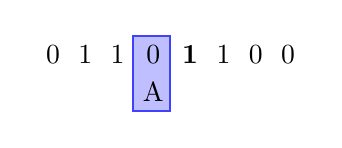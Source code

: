 \begin{tikzpicture}
    \matrix (m) at (0,0) [matrix of nodes] {
        0 & 1 & 1 & 0 & \textbf{1} & 1 & 0 & 0 \\
          &   &   & A &   &  \\
    };

    \begin{pgfonlayer}{background}
        \draw[draw=blue!75,fill=blue!25,thick] (m-2-4.south west) rectangle (m-1-4.north east);
    \end{pgfonlayer}
\end{tikzpicture}
